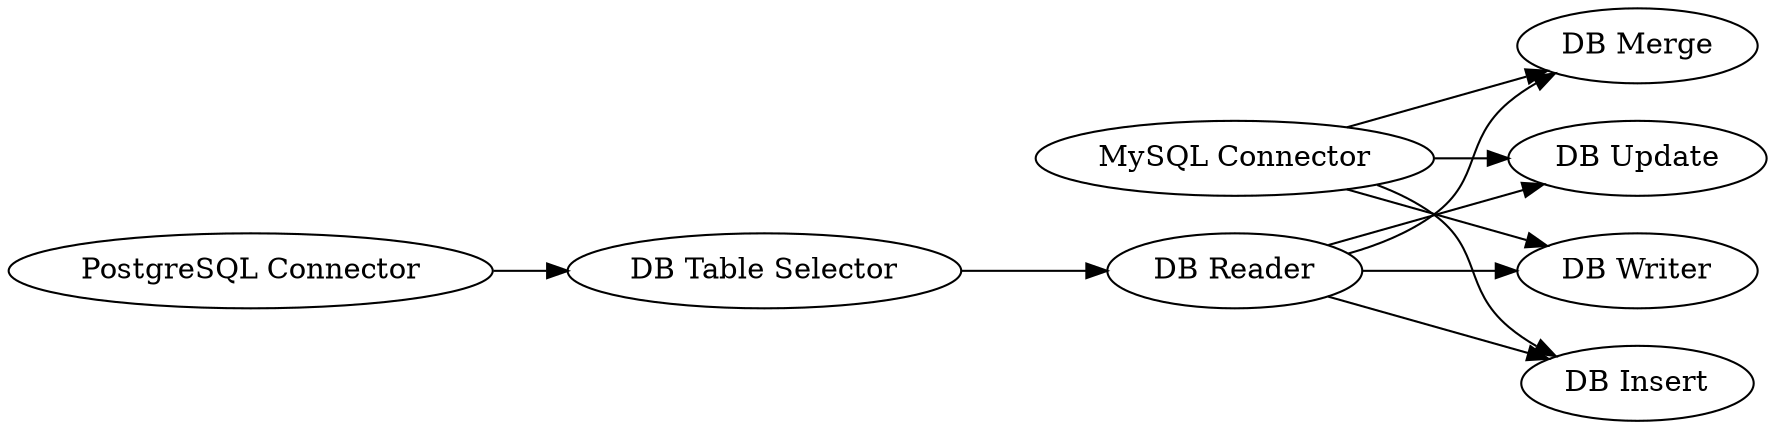 digraph {
	1 [label="PostgreSQL Connector"]
	2 [label="MySQL Connector"]
	3 [label="DB Table Selector"]
	4 [label="DB Reader"]
	5 [label="DB Writer"]
	6 [label="DB Insert"]
	7 [label="DB Merge"]
	8 [label="DB Update"]
	1 -> 3
	2 -> 6
	2 -> 7
	2 -> 5
	2 -> 8
	3 -> 4
	4 -> 5
	4 -> 6
	4 -> 7
	4 -> 8
	rankdir=LR
}
